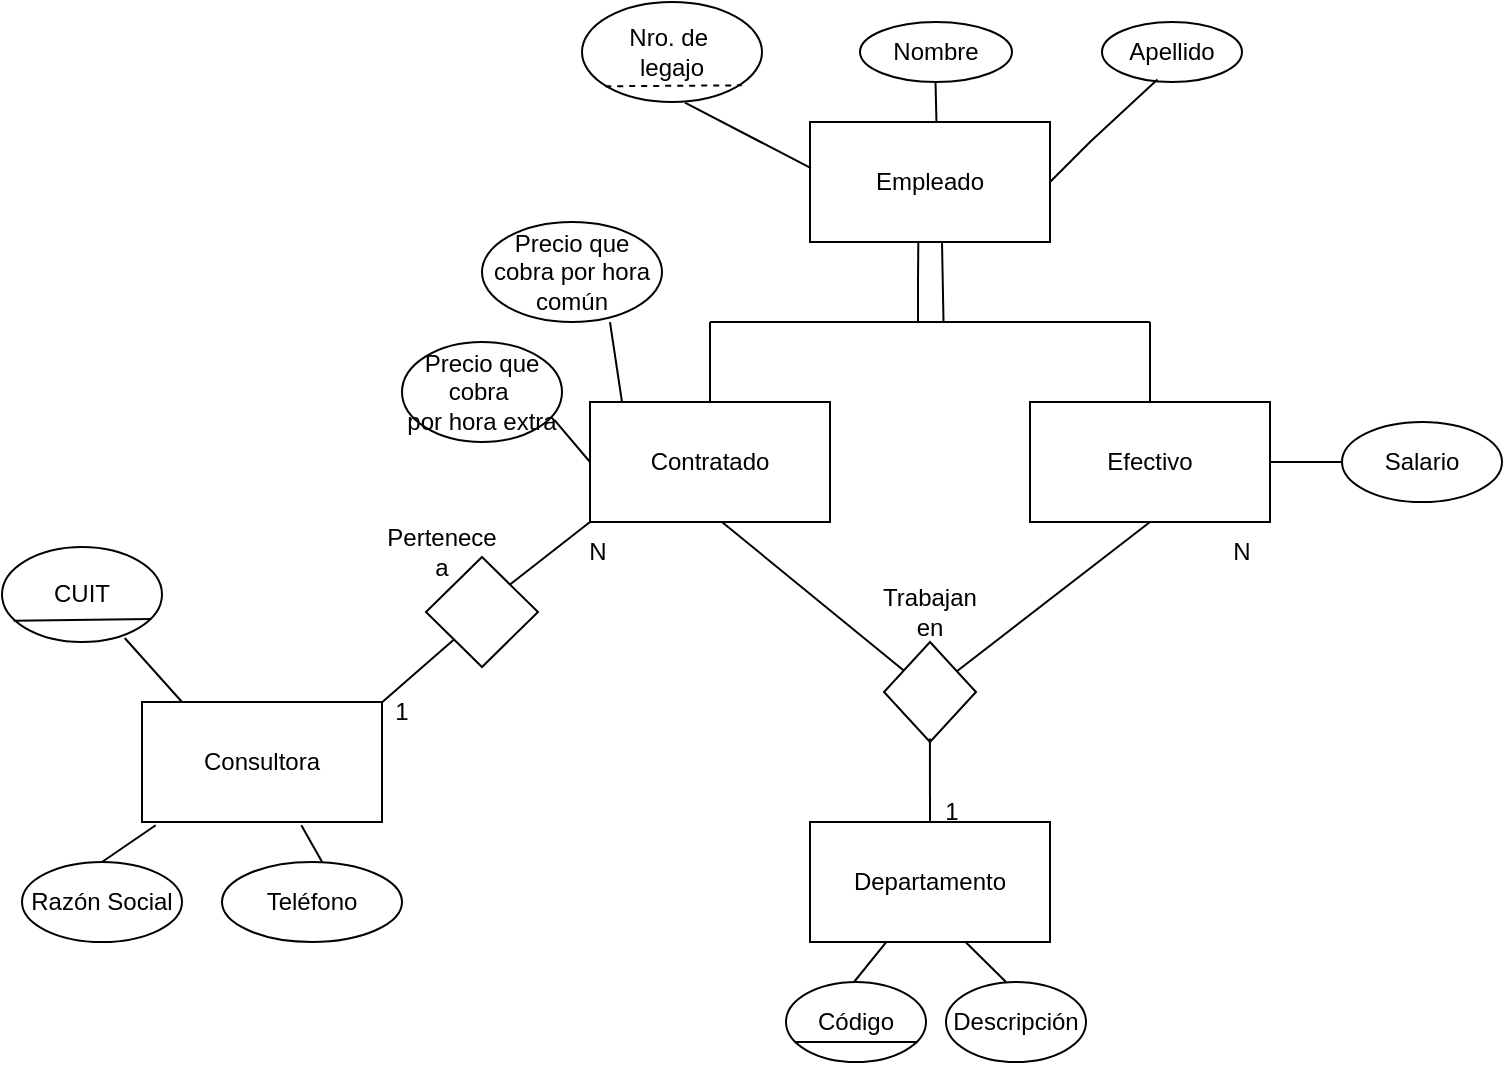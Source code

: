 <mxfile version="21.6.9" type="github">
  <diagram name="Página-1" id="V_ajW5CX4-5PiwAhupth">
    <mxGraphModel dx="1262" dy="663" grid="1" gridSize="10" guides="1" tooltips="1" connect="1" arrows="1" fold="1" page="1" pageScale="1" pageWidth="827" pageHeight="1169" math="0" shadow="0">
      <root>
        <mxCell id="0" />
        <mxCell id="1" parent="0" />
        <mxCell id="vm_fmKXdcVxcu9ML6IMa-1" value="Empleado" style="rounded=0;whiteSpace=wrap;html=1;" vertex="1" parent="1">
          <mxGeometry x="434" y="210" width="120" height="60" as="geometry" />
        </mxCell>
        <mxCell id="vm_fmKXdcVxcu9ML6IMa-2" value="Contratado" style="rounded=0;whiteSpace=wrap;html=1;" vertex="1" parent="1">
          <mxGeometry x="324" y="350" width="120" height="60" as="geometry" />
        </mxCell>
        <mxCell id="vm_fmKXdcVxcu9ML6IMa-3" value="Efectivo" style="rounded=0;whiteSpace=wrap;html=1;" vertex="1" parent="1">
          <mxGeometry x="544" y="350" width="120" height="60" as="geometry" />
        </mxCell>
        <mxCell id="vm_fmKXdcVxcu9ML6IMa-4" value="" style="endArrow=none;html=1;rounded=0;entryX=0.418;entryY=1.003;entryDx=0;entryDy=0;entryPerimeter=0;" edge="1" parent="1">
          <mxGeometry width="50" height="50" relative="1" as="geometry">
            <mxPoint x="488" y="309.82" as="sourcePoint" />
            <mxPoint x="488.16" y="270" as="targetPoint" />
            <Array as="points">
              <mxPoint x="488" y="289.82" />
            </Array>
          </mxGeometry>
        </mxCell>
        <mxCell id="vm_fmKXdcVxcu9ML6IMa-5" value="" style="endArrow=none;html=1;rounded=0;entryX=0.577;entryY=0.993;entryDx=0;entryDy=0;entryPerimeter=0;" edge="1" parent="1">
          <mxGeometry width="50" height="50" relative="1" as="geometry">
            <mxPoint x="500.76" y="310.42" as="sourcePoint" />
            <mxPoint x="500.0" y="270.0" as="targetPoint" />
            <Array as="points" />
          </mxGeometry>
        </mxCell>
        <mxCell id="vm_fmKXdcVxcu9ML6IMa-6" value="" style="endArrow=none;html=1;rounded=0;" edge="1" parent="1">
          <mxGeometry width="50" height="50" relative="1" as="geometry">
            <mxPoint x="384" y="310" as="sourcePoint" />
            <mxPoint x="604" y="310" as="targetPoint" />
            <Array as="points">
              <mxPoint x="484" y="310" />
            </Array>
          </mxGeometry>
        </mxCell>
        <mxCell id="vm_fmKXdcVxcu9ML6IMa-11" value="" style="endArrow=none;html=1;rounded=0;exitX=0.5;exitY=0;exitDx=0;exitDy=0;" edge="1" parent="1" source="vm_fmKXdcVxcu9ML6IMa-2">
          <mxGeometry width="50" height="50" relative="1" as="geometry">
            <mxPoint x="384" y="340" as="sourcePoint" />
            <mxPoint x="384" y="310" as="targetPoint" />
            <Array as="points">
              <mxPoint x="384" y="330" />
            </Array>
          </mxGeometry>
        </mxCell>
        <mxCell id="vm_fmKXdcVxcu9ML6IMa-12" value="" style="endArrow=none;html=1;rounded=0;exitX=0.5;exitY=0;exitDx=0;exitDy=0;" edge="1" parent="1" source="vm_fmKXdcVxcu9ML6IMa-3">
          <mxGeometry width="50" height="50" relative="1" as="geometry">
            <mxPoint x="574" y="360" as="sourcePoint" />
            <mxPoint x="604" y="310" as="targetPoint" />
          </mxGeometry>
        </mxCell>
        <mxCell id="vm_fmKXdcVxcu9ML6IMa-14" value="Nro. de&amp;nbsp;&lt;br&gt;legajo" style="ellipse;whiteSpace=wrap;html=1;" vertex="1" parent="1">
          <mxGeometry x="320" y="150" width="90" height="50" as="geometry" />
        </mxCell>
        <mxCell id="vm_fmKXdcVxcu9ML6IMa-15" value="" style="endArrow=none;dashed=1;html=1;rounded=0;exitX=0.129;exitY=0.843;exitDx=0;exitDy=0;exitPerimeter=0;entryX=0.888;entryY=0.833;entryDx=0;entryDy=0;entryPerimeter=0;" edge="1" parent="1" source="vm_fmKXdcVxcu9ML6IMa-14" target="vm_fmKXdcVxcu9ML6IMa-14">
          <mxGeometry width="50" height="50" relative="1" as="geometry">
            <mxPoint x="342.69" y="180" as="sourcePoint" />
            <mxPoint x="425.31" y="181.4" as="targetPoint" />
          </mxGeometry>
        </mxCell>
        <mxCell id="vm_fmKXdcVxcu9ML6IMa-16" value="" style="endArrow=none;html=1;rounded=0;exitX=0.572;exitY=1.006;exitDx=0;exitDy=0;exitPerimeter=0;entryX=0.004;entryY=0.385;entryDx=0;entryDy=0;entryPerimeter=0;" edge="1" parent="1" source="vm_fmKXdcVxcu9ML6IMa-14" target="vm_fmKXdcVxcu9ML6IMa-1">
          <mxGeometry width="50" height="50" relative="1" as="geometry">
            <mxPoint x="350" y="210" as="sourcePoint" />
            <mxPoint x="430" y="230" as="targetPoint" />
          </mxGeometry>
        </mxCell>
        <mxCell id="vm_fmKXdcVxcu9ML6IMa-17" value="Nombre" style="ellipse;whiteSpace=wrap;html=1;" vertex="1" parent="1">
          <mxGeometry x="459" y="160" width="76" height="30" as="geometry" />
        </mxCell>
        <mxCell id="vm_fmKXdcVxcu9ML6IMa-18" value="" style="endArrow=none;html=1;rounded=0;entryX=0.454;entryY=0.985;entryDx=0;entryDy=0;entryPerimeter=0;exitX=0.535;exitY=-0.012;exitDx=0;exitDy=0;exitPerimeter=0;" edge="1" parent="1">
          <mxGeometry width="50" height="50" relative="1" as="geometry">
            <mxPoint x="497.25" y="210.45" as="sourcePoint" />
            <mxPoint x="496.754" y="190" as="targetPoint" />
            <Array as="points" />
          </mxGeometry>
        </mxCell>
        <mxCell id="vm_fmKXdcVxcu9ML6IMa-19" value="Apellido" style="ellipse;whiteSpace=wrap;html=1;" vertex="1" parent="1">
          <mxGeometry x="580" y="160" width="70" height="30" as="geometry" />
        </mxCell>
        <mxCell id="vm_fmKXdcVxcu9ML6IMa-26" value="" style="endArrow=none;html=1;rounded=0;entryX=0.396;entryY=0.96;entryDx=0;entryDy=0;entryPerimeter=0;" edge="1" parent="1" target="vm_fmKXdcVxcu9ML6IMa-19">
          <mxGeometry width="50" height="50" relative="1" as="geometry">
            <mxPoint x="554" y="240" as="sourcePoint" />
            <mxPoint x="604" y="190" as="targetPoint" />
            <Array as="points">
              <mxPoint x="574" y="220" />
            </Array>
          </mxGeometry>
        </mxCell>
        <mxCell id="vm_fmKXdcVxcu9ML6IMa-27" value="Departamento" style="rounded=0;whiteSpace=wrap;html=1;" vertex="1" parent="1">
          <mxGeometry x="434" y="560" width="120" height="60" as="geometry" />
        </mxCell>
        <mxCell id="vm_fmKXdcVxcu9ML6IMa-28" value="" style="endArrow=none;html=1;rounded=0;" edge="1" parent="1" source="vm_fmKXdcVxcu9ML6IMa-30">
          <mxGeometry width="50" height="50" relative="1" as="geometry">
            <mxPoint x="480" y="470" as="sourcePoint" />
            <mxPoint x="604" y="410" as="targetPoint" />
          </mxGeometry>
        </mxCell>
        <mxCell id="vm_fmKXdcVxcu9ML6IMa-29" value="" style="endArrow=none;html=1;rounded=0;" edge="1" parent="1" source="vm_fmKXdcVxcu9ML6IMa-30">
          <mxGeometry width="50" height="50" relative="1" as="geometry">
            <mxPoint x="480" y="470" as="sourcePoint" />
            <mxPoint x="390" y="410" as="targetPoint" />
          </mxGeometry>
        </mxCell>
        <mxCell id="vm_fmKXdcVxcu9ML6IMa-30" value="" style="rhombus;whiteSpace=wrap;html=1;" vertex="1" parent="1">
          <mxGeometry x="471" y="470" width="46" height="50" as="geometry" />
        </mxCell>
        <mxCell id="vm_fmKXdcVxcu9ML6IMa-33" value="Trabajan en" style="text;html=1;strokeColor=none;fillColor=none;align=center;verticalAlign=middle;whiteSpace=wrap;rounded=0;" vertex="1" parent="1">
          <mxGeometry x="464" y="440" width="60" height="30" as="geometry" />
        </mxCell>
        <mxCell id="vm_fmKXdcVxcu9ML6IMa-35" value="" style="endArrow=none;html=1;rounded=0;entryX=0.499;entryY=0.964;entryDx=0;entryDy=0;entryPerimeter=0;exitX=0.5;exitY=0;exitDx=0;exitDy=0;" edge="1" parent="1" source="vm_fmKXdcVxcu9ML6IMa-27" target="vm_fmKXdcVxcu9ML6IMa-30">
          <mxGeometry width="50" height="50" relative="1" as="geometry">
            <mxPoint x="492" y="560" as="sourcePoint" />
            <mxPoint x="542" y="510" as="targetPoint" />
          </mxGeometry>
        </mxCell>
        <mxCell id="vm_fmKXdcVxcu9ML6IMa-36" value="Código" style="ellipse;whiteSpace=wrap;html=1;" vertex="1" parent="1">
          <mxGeometry x="422" y="640" width="70" height="40" as="geometry" />
        </mxCell>
        <mxCell id="vm_fmKXdcVxcu9ML6IMa-37" value="" style="endArrow=none;html=1;rounded=0;exitX=0.054;exitY=0.701;exitDx=0;exitDy=0;exitPerimeter=0;" edge="1" parent="1">
          <mxGeometry width="50" height="50" relative="1" as="geometry">
            <mxPoint x="426.03" y="670.0" as="sourcePoint" />
            <mxPoint x="487.98" y="670" as="targetPoint" />
          </mxGeometry>
        </mxCell>
        <mxCell id="vm_fmKXdcVxcu9ML6IMa-38" value="" style="endArrow=none;html=1;rounded=0;entryX=0.316;entryY=1.006;entryDx=0;entryDy=0;entryPerimeter=0;" edge="1" parent="1" target="vm_fmKXdcVxcu9ML6IMa-27">
          <mxGeometry width="50" height="50" relative="1" as="geometry">
            <mxPoint x="456" y="640" as="sourcePoint" />
            <mxPoint x="506" y="590" as="targetPoint" />
          </mxGeometry>
        </mxCell>
        <mxCell id="vm_fmKXdcVxcu9ML6IMa-39" value="Descripción" style="ellipse;whiteSpace=wrap;html=1;" vertex="1" parent="1">
          <mxGeometry x="502" y="640" width="70" height="40" as="geometry" />
        </mxCell>
        <mxCell id="vm_fmKXdcVxcu9ML6IMa-40" value="" style="endArrow=none;html=1;rounded=0;entryX=0.646;entryY=0.996;entryDx=0;entryDy=0;entryPerimeter=0;" edge="1" parent="1" target="vm_fmKXdcVxcu9ML6IMa-27">
          <mxGeometry width="50" height="50" relative="1" as="geometry">
            <mxPoint x="532" y="640" as="sourcePoint" />
            <mxPoint x="582" y="590" as="targetPoint" />
          </mxGeometry>
        </mxCell>
        <mxCell id="vm_fmKXdcVxcu9ML6IMa-41" value="Salario" style="ellipse;whiteSpace=wrap;html=1;" vertex="1" parent="1">
          <mxGeometry x="700" y="360" width="80" height="40" as="geometry" />
        </mxCell>
        <mxCell id="vm_fmKXdcVxcu9ML6IMa-42" value="" style="endArrow=none;html=1;rounded=0;entryX=0;entryY=0.5;entryDx=0;entryDy=0;exitX=1;exitY=0.5;exitDx=0;exitDy=0;" edge="1" parent="1" source="vm_fmKXdcVxcu9ML6IMa-3" target="vm_fmKXdcVxcu9ML6IMa-41">
          <mxGeometry width="50" height="50" relative="1" as="geometry">
            <mxPoint x="670" y="380" as="sourcePoint" />
            <mxPoint x="714" y="330" as="targetPoint" />
          </mxGeometry>
        </mxCell>
        <mxCell id="vm_fmKXdcVxcu9ML6IMa-43" value="Precio que cobra por hora común" style="ellipse;whiteSpace=wrap;html=1;" vertex="1" parent="1">
          <mxGeometry x="270" y="260" width="90" height="50" as="geometry" />
        </mxCell>
        <mxCell id="vm_fmKXdcVxcu9ML6IMa-44" value="" style="endArrow=none;html=1;rounded=0;entryX=0.711;entryY=1.002;entryDx=0;entryDy=0;entryPerimeter=0;" edge="1" parent="1" target="vm_fmKXdcVxcu9ML6IMa-43">
          <mxGeometry width="50" height="50" relative="1" as="geometry">
            <mxPoint x="340" y="350" as="sourcePoint" />
            <mxPoint x="390" y="300" as="targetPoint" />
          </mxGeometry>
        </mxCell>
        <mxCell id="vm_fmKXdcVxcu9ML6IMa-45" value="Precio que cobra&amp;nbsp;&lt;br&gt;por hora extra" style="ellipse;whiteSpace=wrap;html=1;" vertex="1" parent="1">
          <mxGeometry x="230" y="320" width="80" height="50" as="geometry" />
        </mxCell>
        <mxCell id="vm_fmKXdcVxcu9ML6IMa-46" value="" style="endArrow=none;html=1;rounded=0;entryX=0.952;entryY=0.779;entryDx=0;entryDy=0;entryPerimeter=0;exitX=0;exitY=0.5;exitDx=0;exitDy=0;" edge="1" parent="1" source="vm_fmKXdcVxcu9ML6IMa-2" target="vm_fmKXdcVxcu9ML6IMa-45">
          <mxGeometry width="50" height="50" relative="1" as="geometry">
            <mxPoint x="320" y="380" as="sourcePoint" />
            <mxPoint x="370" y="330" as="targetPoint" />
          </mxGeometry>
        </mxCell>
        <mxCell id="vm_fmKXdcVxcu9ML6IMa-47" value="Consultora" style="rounded=0;whiteSpace=wrap;html=1;" vertex="1" parent="1">
          <mxGeometry x="100" y="500" width="120" height="60" as="geometry" />
        </mxCell>
        <mxCell id="vm_fmKXdcVxcu9ML6IMa-48" value="" style="endArrow=none;html=1;rounded=0;entryX=0;entryY=1;entryDx=0;entryDy=0;exitX=1;exitY=0;exitDx=0;exitDy=0;" edge="1" parent="1" source="vm_fmKXdcVxcu9ML6IMa-49" target="vm_fmKXdcVxcu9ML6IMa-2">
          <mxGeometry width="50" height="50" relative="1" as="geometry">
            <mxPoint x="170" y="500" as="sourcePoint" />
            <mxPoint x="220" y="450" as="targetPoint" />
          </mxGeometry>
        </mxCell>
        <mxCell id="vm_fmKXdcVxcu9ML6IMa-50" value="" style="endArrow=none;html=1;rounded=0;entryX=0;entryY=1;entryDx=0;entryDy=0;exitX=0.998;exitY=0.006;exitDx=0;exitDy=0;exitPerimeter=0;" edge="1" parent="1" source="vm_fmKXdcVxcu9ML6IMa-47" target="vm_fmKXdcVxcu9ML6IMa-49">
          <mxGeometry width="50" height="50" relative="1" as="geometry">
            <mxPoint x="220" y="500" as="sourcePoint" />
            <mxPoint x="324" y="410" as="targetPoint" />
          </mxGeometry>
        </mxCell>
        <mxCell id="vm_fmKXdcVxcu9ML6IMa-49" value="" style="rhombus;whiteSpace=wrap;html=1;" vertex="1" parent="1">
          <mxGeometry x="242" y="427.5" width="56" height="55" as="geometry" />
        </mxCell>
        <mxCell id="vm_fmKXdcVxcu9ML6IMa-51" value="Pertenece a" style="text;html=1;strokeColor=none;fillColor=none;align=center;verticalAlign=middle;whiteSpace=wrap;rounded=0;" vertex="1" parent="1">
          <mxGeometry x="220" y="410" width="60" height="30" as="geometry" />
        </mxCell>
        <mxCell id="vm_fmKXdcVxcu9ML6IMa-52" value="N" style="text;html=1;strokeColor=none;fillColor=none;align=center;verticalAlign=middle;whiteSpace=wrap;rounded=0;" vertex="1" parent="1">
          <mxGeometry x="298" y="410" width="60" height="30" as="geometry" />
        </mxCell>
        <mxCell id="vm_fmKXdcVxcu9ML6IMa-53" value="1" style="text;html=1;strokeColor=none;fillColor=none;align=center;verticalAlign=middle;whiteSpace=wrap;rounded=0;" vertex="1" parent="1">
          <mxGeometry x="200" y="490" width="60" height="30" as="geometry" />
        </mxCell>
        <mxCell id="vm_fmKXdcVxcu9ML6IMa-54" value="N" style="text;html=1;strokeColor=none;fillColor=none;align=center;verticalAlign=middle;whiteSpace=wrap;rounded=0;" vertex="1" parent="1">
          <mxGeometry x="620" y="410" width="60" height="30" as="geometry" />
        </mxCell>
        <mxCell id="vm_fmKXdcVxcu9ML6IMa-55" value="1" style="text;html=1;strokeColor=none;fillColor=none;align=center;verticalAlign=middle;whiteSpace=wrap;rounded=0;" vertex="1" parent="1">
          <mxGeometry x="475" y="540" width="60" height="30" as="geometry" />
        </mxCell>
        <mxCell id="vm_fmKXdcVxcu9ML6IMa-56" value="CUIT" style="ellipse;whiteSpace=wrap;html=1;" vertex="1" parent="1">
          <mxGeometry x="30" y="422.5" width="80" height="47.5" as="geometry" />
        </mxCell>
        <mxCell id="vm_fmKXdcVxcu9ML6IMa-57" value="" style="endArrow=none;html=1;rounded=0;exitX=0.073;exitY=0.777;exitDx=0;exitDy=0;exitPerimeter=0;entryX=0.933;entryY=0.759;entryDx=0;entryDy=0;entryPerimeter=0;" edge="1" parent="1" source="vm_fmKXdcVxcu9ML6IMa-56" target="vm_fmKXdcVxcu9ML6IMa-56">
          <mxGeometry width="50" height="50" relative="1" as="geometry">
            <mxPoint x="32.72" y="452.425" as="sourcePoint" />
            <mxPoint x="107.28" y="456.368" as="targetPoint" />
          </mxGeometry>
        </mxCell>
        <mxCell id="vm_fmKXdcVxcu9ML6IMa-58" value="" style="endArrow=none;html=1;rounded=0;entryX=0.767;entryY=0.958;entryDx=0;entryDy=0;entryPerimeter=0;" edge="1" parent="1" target="vm_fmKXdcVxcu9ML6IMa-56">
          <mxGeometry width="50" height="50" relative="1" as="geometry">
            <mxPoint x="120" y="500" as="sourcePoint" />
            <mxPoint x="170" y="450" as="targetPoint" />
          </mxGeometry>
        </mxCell>
        <mxCell id="vm_fmKXdcVxcu9ML6IMa-59" value="Razón Social" style="ellipse;whiteSpace=wrap;html=1;" vertex="1" parent="1">
          <mxGeometry x="40" y="580" width="80" height="40" as="geometry" />
        </mxCell>
        <mxCell id="vm_fmKXdcVxcu9ML6IMa-60" value="Teléfono" style="ellipse;whiteSpace=wrap;html=1;" vertex="1" parent="1">
          <mxGeometry x="140" y="580" width="90" height="40" as="geometry" />
        </mxCell>
        <mxCell id="vm_fmKXdcVxcu9ML6IMa-61" value="" style="endArrow=none;html=1;rounded=0;entryX=0.057;entryY=1.027;entryDx=0;entryDy=0;entryPerimeter=0;exitX=0.5;exitY=0;exitDx=0;exitDy=0;" edge="1" parent="1" source="vm_fmKXdcVxcu9ML6IMa-59" target="vm_fmKXdcVxcu9ML6IMa-47">
          <mxGeometry width="50" height="50" relative="1" as="geometry">
            <mxPoint x="80" y="580" as="sourcePoint" />
            <mxPoint x="130" y="530" as="targetPoint" />
          </mxGeometry>
        </mxCell>
        <mxCell id="vm_fmKXdcVxcu9ML6IMa-62" value="" style="endArrow=none;html=1;rounded=0;entryX=0.556;entryY=0;entryDx=0;entryDy=0;entryPerimeter=0;exitX=0.664;exitY=1.027;exitDx=0;exitDy=0;exitPerimeter=0;" edge="1" parent="1" source="vm_fmKXdcVxcu9ML6IMa-47" target="vm_fmKXdcVxcu9ML6IMa-60">
          <mxGeometry width="50" height="50" relative="1" as="geometry">
            <mxPoint x="171.29" y="560" as="sourcePoint" />
            <mxPoint x="242.001" y="560" as="targetPoint" />
          </mxGeometry>
        </mxCell>
      </root>
    </mxGraphModel>
  </diagram>
</mxfile>
